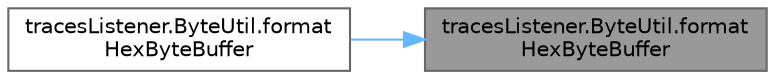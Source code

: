 digraph "tracesListener.ByteUtil.formatHexByteBuffer"
{
 // LATEX_PDF_SIZE
  bgcolor="transparent";
  edge [fontname=Helvetica,fontsize=10,labelfontname=Helvetica,labelfontsize=10];
  node [fontname=Helvetica,fontsize=10,shape=box,height=0.2,width=0.4];
  rankdir="RL";
  Node1 [id="Node000001",label="tracesListener.ByteUtil.format\lHexByteBuffer",height=0.2,width=0.4,color="gray40", fillcolor="grey60", style="filled", fontcolor="black",tooltip=" "];
  Node1 -> Node2 [id="edge1_Node000001_Node000002",dir="back",color="steelblue1",style="solid",tooltip=" "];
  Node2 [id="Node000002",label="tracesListener.ByteUtil.format\lHexByteBuffer",height=0.2,width=0.4,color="grey40", fillcolor="white", style="filled",URL="$classtraces_listener_1_1_byte_util.html#abc89811b14c00c935898891d090e7b81",tooltip=" "];
}
